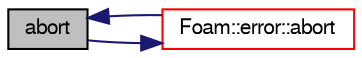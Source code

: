 digraph "abort"
{
  bgcolor="transparent";
  edge [fontname="FreeSans",fontsize="10",labelfontname="FreeSans",labelfontsize="10"];
  node [fontname="FreeSans",fontsize="10",shape=record];
  rankdir="LR";
  Node1 [label="abort",height=0.2,width=0.4,color="black", fillcolor="grey75", style="filled" fontcolor="black"];
  Node1 -> Node2 [color="midnightblue",fontsize="10",style="solid",fontname="FreeSans"];
  Node2 [label="Foam::error::abort",height=0.2,width=0.4,color="red",URL="$a00653.html#ac54f53dc342019e8db34f4aa581a5792",tooltip="Abort : used to stop code for fatal errors. "];
  Node2 -> Node1 [color="midnightblue",fontsize="10",style="solid",fontname="FreeSans"];
}
